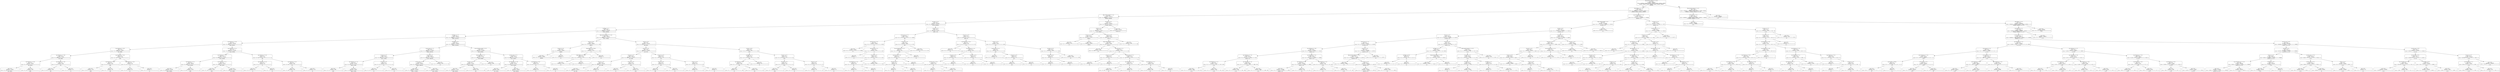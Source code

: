digraph Tree {
node [shape=box, style="rounded", color="black", fontname="helvetica"] ;
edge [fontname="helvetica"] ;
0 [label="http.request.method_1 <= -0.6\ngini = 0.9\nsamples = 5998620\nvalue = [399908, 399908, 399908, 399908, 399908, 399908, 399908\n399908, 399908, 399908, 399908, 399908, 399908, 399908\n399908]"] ;
1 [label="http.referer_1 <= -1.3\ngini = 0.8\nsamples = 2399448\nvalue = [0, 399908, 0, 0, 0, 0, 0, 0, 399908, 0, 0\n399908, 399908, 399908, 399908]"] ;
0 -> 1 [labeldistance=2.5, labelangle=45, headlabel="True"] ;
2 [label="http.content_length <= -0.1\ngini = 0.7\nsamples = 1199724\nvalue = [0, 399908, 0, 0, 0, 0, 0, 0, 0, 0, 0, 0, 0\n399908, 399908]"] ;
1 -> 2 ;
3 [label="tcp.seq <= -0.2\ngini = 0.6\nsamples = 850308\nvalue = [0, 394153, 0, 0, 0, 0, 0, 0, 0, 0, 0, 0, 0\n87059, 369096]"] ;
2 -> 3 ;
4 [label="tcp.flags <= 1.1\ngini = 0.6\nsamples = 809098\nvalue = [0, 393946, 0, 0, 0, 0, 0, 0, 0, 0, 0, 0, 0\n46168, 368984]"] ;
3 -> 4 ;
5 [label="tcp.flags <= -1.3\ngini = 0.6\nsamples = 629035\nvalue = [0, 254008, 0, 0, 0, 0, 0, 0, 0, 0, 0, 0, 0\n43551, 331476]"] ;
4 -> 5 ;
6 [label="tcp.checksum <= -0.8\ngini = 0.4\nsamples = 134192\nvalue = [0, 99825, 0, 0, 0, 0, 0, 0, 0, 0, 0, 0, 0\n3926, 30441]"] ;
5 -> 6 ;
7 [label="tcp.checksum <= -0.8\ngini = 0.4\nsamples = 22653\nvalue = [0, 16168, 0, 0, 0, 0, 0, 0, 0, 0, 0, 0, 0\n500, 5985]"] ;
6 -> 7 ;
8 [label="tcp.checksum <= -0.8\ngini = 0.4\nsamples = 22397\nvalue = [0, 16059, 0, 0, 0, 0, 0, 0, 0, 0, 0, 0, 0\n493, 5845]"] ;
7 -> 8 ;
9 [label="tcp.checksum <= -0.8\ngini = 0.4\nsamples = 22037\nvalue = [0, 15733, 0, 0, 0, 0, 0, 0, 0, 0, 0, 0, 0\n492, 5812]"] ;
8 -> 9 ;
10 [label="gini = 0.4\nsamples = 21628\nvalue = [0, 15515, 0, 0, 0, 0, 0, 0, 0, 0, 0, 0, 0\n491, 5622]"] ;
9 -> 10 ;
11 [label="gini = 0.5\nsamples = 409\nvalue = [0, 218, 0, 0, 0, 0, 0, 0, 0, 0, 0, 0, 0, 1\n190]"] ;
9 -> 11 ;
12 [label="tcp.checksum <= -0.8\ngini = 0.2\nsamples = 360\nvalue = [0, 326, 0, 0, 0, 0, 0, 0, 0, 0, 0, 0, 0, 1\n33]"] ;
8 -> 12 ;
13 [label="gini = 0.2\nsamples = 346\nvalue = [0, 316, 0, 0, 0, 0, 0, 0, 0, 0, 0, 0, 0, 1\n29]"] ;
12 -> 13 ;
14 [label="gini = 0.4\nsamples = 14\nvalue = [0, 10, 0, 0, 0, 0, 0, 0, 0, 0, 0, 0, 0, 0\n4]"] ;
12 -> 14 ;
15 [label="tcp.checksum <= -0.8\ngini = 0.5\nsamples = 256\nvalue = [0, 109, 0, 0, 0, 0, 0, 0, 0, 0, 0, 0, 0, 7\n140]"] ;
7 -> 15 ;
16 [label="tcp.checksum <= -0.8\ngini = 0.5\nsamples = 230\nvalue = [0, 91, 0, 0, 0, 0, 0, 0, 0, 0, 0, 0, 0, 6\n133]"] ;
15 -> 16 ;
17 [label="gini = 0.5\nsamples = 191\nvalue = [0, 90, 0, 0, 0, 0, 0, 0, 0, 0, 0, 0, 0, 1\n100]"] ;
16 -> 17 ;
18 [label="gini = 0.3\nsamples = 39\nvalue = [0, 1, 0, 0, 0, 0, 0, 0, 0, 0, 0, 0, 0, 5\n33]"] ;
16 -> 18 ;
19 [label="tcp.checksum <= -0.8\ngini = 0.4\nsamples = 26\nvalue = [0, 18, 0, 0, 0, 0, 0, 0, 0, 0, 0, 0, 0, 1\n7]"] ;
15 -> 19 ;
20 [label="gini = 0.4\nsamples = 25\nvalue = [0, 18, 0, 0, 0, 0, 0, 0, 0, 0, 0, 0, 0, 1\n6]"] ;
19 -> 20 ;
21 [label="gini = 0.0\nsamples = 1\nvalue = [0, 0, 0, 0, 0, 0, 0, 0, 0, 0, 0, 0, 0, 0\n1]"] ;
19 -> 21 ;
22 [label="tcp.checksum <= 1.8\ngini = 0.4\nsamples = 111539\nvalue = [0, 83657, 0, 0, 0, 0, 0, 0, 0, 0, 0, 0, 0\n3426, 24456]"] ;
6 -> 22 ;
23 [label="tcp.checksum <= 1.3\ngini = 0.4\nsamples = 111005\nvalue = [0, 83151, 0, 0, 0, 0, 0, 0, 0, 0, 0, 0, 0\n3416, 24438]"] ;
22 -> 23 ;
24 [label="tcp.checksum <= 1.3\ngini = 0.4\nsamples = 88792\nvalue = [0, 66962, 0, 0, 0, 0, 0, 0, 0, 0, 0, 0, 0\n2726, 19104]"] ;
23 -> 24 ;
25 [label="gini = 0.4\nsamples = 87558\nvalue = [0, 65919, 0, 0, 0, 0, 0, 0, 0, 0, 0, 0, 0\n2683, 18956]"] ;
24 -> 25 ;
26 [label="gini = 0.3\nsamples = 1234\nvalue = [0, 1043, 0, 0, 0, 0, 0, 0, 0, 0, 0, 0, 0, 43\n148]"] ;
24 -> 26 ;
27 [label="tcp.checksum <= 1.3\ngini = 0.4\nsamples = 22213\nvalue = [0, 16189, 0, 0, 0, 0, 0, 0, 0, 0, 0, 0, 0\n690, 5334]"] ;
23 -> 27 ;
28 [label="gini = 0.5\nsamples = 2072\nvalue = [0, 1324, 0, 0, 0, 0, 0, 0, 0, 0, 0, 0, 0, 18\n730]"] ;
27 -> 28 ;
29 [label="gini = 0.4\nsamples = 20141\nvalue = [0, 14865, 0, 0, 0, 0, 0, 0, 0, 0, 0, 0, 0\n672, 4604]"] ;
27 -> 29 ;
30 [label="tcp.checksum <= 1.8\ngini = 0.1\nsamples = 534\nvalue = [0, 506, 0, 0, 0, 0, 0, 0, 0, 0, 0, 0, 0, 10\n18]"] ;
22 -> 30 ;
31 [label="tcp.checksum <= 1.8\ngini = 0.3\nsamples = 29\nvalue = [0, 24, 0, 0, 0, 0, 0, 0, 0, 0, 0, 0, 0, 4\n1]"] ;
30 -> 31 ;
32 [label="gini = 0.2\nsamples = 25\nvalue = [0, 23, 0, 0, 0, 0, 0, 0, 0, 0, 0, 0, 0, 1\n1]"] ;
31 -> 32 ;
33 [label="gini = 0.4\nsamples = 4\nvalue = [0, 1, 0, 0, 0, 0, 0, 0, 0, 0, 0, 0, 0, 3\n0]"] ;
31 -> 33 ;
34 [label="tcp.checksum <= 1.8\ngini = 0.1\nsamples = 505\nvalue = [0, 482, 0, 0, 0, 0, 0, 0, 0, 0, 0, 0, 0, 6\n17]"] ;
30 -> 34 ;
35 [label="gini = 0.1\nsamples = 391\nvalue = [0, 368, 0, 0, 0, 0, 0, 0, 0, 0, 0, 0, 0, 6\n17]"] ;
34 -> 35 ;
36 [label="gini = 0.0\nsamples = 114\nvalue = [0, 114, 0, 0, 0, 0, 0, 0, 0, 0, 0, 0, 0, 0\n0]"] ;
34 -> 36 ;
37 [label="tcp.flags <= 0.2\ngini = 0.5\nsamples = 494843\nvalue = [0, 154183, 0, 0, 0, 0, 0, 0, 0, 0, 0, 0, 0\n39625, 301035]"] ;
5 -> 37 ;
38 [label="tcp.ack_raw <= -1.1\ngini = 0.6\nsamples = 371285\nvalue = [0, 132640, 0, 0, 0, 0, 0, 0, 0, 0, 0, 0, 0\n33066, 205579]"] ;
37 -> 38 ;
39 [label="tcp.seq <= -0.2\ngini = 0.5\nsamples = 25293\nvalue = [0, 5923, 0, 0, 0, 0, 0, 0, 0, 0, 0, 0, 0\n1931, 17439]"] ;
38 -> 39 ;
40 [label="tcp.checksum <= -1.2\ngini = 0.5\nsamples = 25129\nvalue = [0, 5781, 0, 0, 0, 0, 0, 0, 0, 0, 0, 0, 0\n1909, 17439]"] ;
39 -> 40 ;
41 [label="gini = 0.6\nsamples = 288\nvalue = [0, 121, 0, 0, 0, 0, 0, 0, 0, 0, 0, 0, 0, 23\n144]"] ;
40 -> 41 ;
42 [label="gini = 0.5\nsamples = 24841\nvalue = [0, 5660, 0, 0, 0, 0, 0, 0, 0, 0, 0, 0, 0\n1886, 17295]"] ;
40 -> 42 ;
43 [label="tcp.seq <= -0.2\ngini = 0.2\nsamples = 164\nvalue = [0, 142, 0, 0, 0, 0, 0, 0, 0, 0, 0, 0, 0, 22\n0]"] ;
39 -> 43 ;
44 [label="gini = 0.1\nsamples = 152\nvalue = [0, 142, 0, 0, 0, 0, 0, 0, 0, 0, 0, 0, 0, 10\n0]"] ;
43 -> 44 ;
45 [label="gini = 0.0\nsamples = 12\nvalue = [0, 0, 0, 0, 0, 0, 0, 0, 0, 0, 0, 0, 0, 12\n0]"] ;
43 -> 45 ;
46 [label="tcp.ack <= -0.2\ngini = 0.6\nsamples = 345992\nvalue = [0, 126717, 0, 0, 0, 0, 0, 0, 0, 0, 0, 0, 0\n31135, 188140]"] ;
38 -> 46 ;
47 [label="tcp.ack_raw <= 1.9\ngini = 0.6\nsamples = 345551\nvalue = [0, 126717, 0, 0, 0, 0, 0, 0, 0, 0, 0, 0, 0\n30694, 188140]"] ;
46 -> 47 ;
48 [label="gini = 0.6\nsamples = 323500\nvalue = [0, 120042, 0, 0, 0, 0, 0, 0, 0, 0, 0, 0, 0\n28871, 174587]"] ;
47 -> 48 ;
49 [label="gini = 0.5\nsamples = 22051\nvalue = [0, 6675, 0, 0, 0, 0, 0, 0, 0, 0, 0, 0, 0\n1823, 13553]"] ;
47 -> 49 ;
50 [label="gini = 0.0\nsamples = 441\nvalue = [0, 0, 0, 0, 0, 0, 0, 0, 0, 0, 0, 0, 0, 441\n0]"] ;
46 -> 50 ;
51 [label="tcp.connection.synack <= 2.3\ngini = 0.4\nsamples = 123558\nvalue = [0, 21543, 0, 0, 0, 0, 0, 0, 0, 0, 0, 0, 0\n6559, 95456]"] ;
37 -> 51 ;
52 [label="http.response <= 2.7\ngini = 0.3\nsamples = 77792\nvalue = [0, 12355, 0, 0, 0, 0, 0, 0, 0, 0, 0, 0, 0\n2438, 62999]"] ;
51 -> 52 ;
53 [label="tcp.seq <= -0.2\ngini = 0.3\nsamples = 77504\nvalue = [0, 12355, 0, 0, 0, 0, 0, 0, 0, 0, 0, 0, 0\n2150, 62999]"] ;
52 -> 53 ;
54 [label="gini = 0.3\nsamples = 77142\nvalue = [0, 12314, 0, 0, 0, 0, 0, 0, 0, 0, 0, 0, 0\n1885, 62943]"] ;
53 -> 54 ;
55 [label="gini = 0.4\nsamples = 362\nvalue = [0, 41, 0, 0, 0, 0, 0, 0, 0, 0, 0, 0, 0, 265\n56]"] ;
53 -> 55 ;
56 [label="gini = 0.0\nsamples = 288\nvalue = [0, 0, 0, 0, 0, 0, 0, 0, 0, 0, 0, 0, 0, 288\n0]"] ;
52 -> 56 ;
57 [label="tcp.ack_raw <= 2.1\ngini = 0.4\nsamples = 45766\nvalue = [0, 9188, 0, 0, 0, 0, 0, 0, 0, 0, 0, 0, 0\n4121, 32457]"] ;
51 -> 57 ;
58 [label="tcp.checksum <= -0.8\ngini = 0.4\nsamples = 45722\nvalue = [0, 9150, 0, 0, 0, 0, 0, 0, 0, 0, 0, 0, 0\n4119, 32453]"] ;
57 -> 58 ;
59 [label="gini = 0.5\nsamples = 6694\nvalue = [0, 1490, 0, 0, 0, 0, 0, 0, 0, 0, 0, 0, 0\n791, 4413]"] ;
58 -> 59 ;
60 [label="gini = 0.4\nsamples = 39028\nvalue = [0, 7660, 0, 0, 0, 0, 0, 0, 0, 0, 0, 0, 0\n3328, 28040]"] ;
58 -> 60 ;
61 [label="tcp.checksum <= 0.2\ngini = 0.2\nsamples = 44\nvalue = [0, 38, 0, 0, 0, 0, 0, 0, 0, 0, 0, 0, 0, 2\n4]"] ;
57 -> 61 ;
62 [label="gini = 0.0\nsamples = 35\nvalue = [0, 35, 0, 0, 0, 0, 0, 0, 0, 0, 0, 0, 0, 0\n0]"] ;
61 -> 62 ;
63 [label="gini = 0.6\nsamples = 9\nvalue = [0, 3, 0, 0, 0, 0, 0, 0, 0, 0, 0, 0, 0, 2\n4]"] ;
61 -> 63 ;
64 [label="http.request.version_0 <= -0.4\ngini = 0.4\nsamples = 180063\nvalue = [0, 139938, 0, 0, 0, 0, 0, 0, 0, 0, 0, 0, 0\n2617, 37508]"] ;
4 -> 64 ;
65 [label="tcp.len <= 0.0\ngini = 0.1\nsamples = 38640\nvalue = [0, 5, 0, 0, 0, 0, 0, 0, 0, 0, 0, 0, 0, 1708\n36927]"] ;
64 -> 65 ;
66 [label="tcp.ack <= -0.2\ngini = 0.0\nsamples = 36929\nvalue = [0, 0, 0, 0, 0, 0, 0, 0, 0, 0, 0, 0, 0, 3\n36926]"] ;
65 -> 66 ;
67 [label="gini = 0.0\nsamples = 36926\nvalue = [0, 0, 0, 0, 0, 0, 0, 0, 0, 0, 0, 0, 0, 0\n36926]"] ;
66 -> 67 ;
68 [label="gini = 0.0\nsamples = 3\nvalue = [0, 0, 0, 0, 0, 0, 0, 0, 0, 0, 0, 0, 0, 3\n0]"] ;
66 -> 68 ;
69 [label="http.referer_4 <= 323.4\ngini = 0.0\nsamples = 1711\nvalue = [0, 5, 0, 0, 0, 0, 0, 0, 0, 0, 0, 0, 0, 1705\n1]"] ;
65 -> 69 ;
70 [label="http.referer_2 <= 25.9\ngini = 0.0\nsamples = 1706\nvalue = [0, 0, 0, 0, 0, 0, 0, 0, 0, 0, 0, 0, 0, 1705\n1]"] ;
69 -> 70 ;
71 [label="gini = 0.0\nsamples = 1705\nvalue = [0, 0, 0, 0, 0, 0, 0, 0, 0, 0, 0, 0, 0, 1705\n0]"] ;
70 -> 71 ;
72 [label="gini = 0.0\nsamples = 1\nvalue = [0, 0, 0, 0, 0, 0, 0, 0, 0, 0, 0, 0, 0, 0\n1]"] ;
70 -> 72 ;
73 [label="gini = 0.0\nsamples = 5\nvalue = [0, 5, 0, 0, 0, 0, 0, 0, 0, 0, 0, 0, 0, 0\n0]"] ;
69 -> 73 ;
74 [label="tcp.len <= 0.7\ngini = 0.0\nsamples = 141423\nvalue = [0, 139933, 0, 0, 0, 0, 0, 0, 0, 0, 0, 0, 0\n909, 581]"] ;
64 -> 74 ;
75 [label="tcp.ack <= -0.2\ngini = 0.0\nsamples = 140464\nvalue = [0, 139871, 0, 0, 0, 0, 0, 0, 0, 0, 0, 0, 0\n219, 374]"] ;
74 -> 75 ;
76 [label="tcp.seq <= -0.2\ngini = 0.0\nsamples = 140283\nvalue = [0, 139871, 0, 0, 0, 0, 0, 0, 0, 0, 0, 0, 0\n112, 300]"] ;
75 -> 76 ;
77 [label="tcp.ack <= -0.2\ngini = 0.0\nsamples = 140130\nvalue = [0, 139830, 0, 0, 0, 0, 0, 0, 0, 0, 0, 0, 0\n101, 199]"] ;
76 -> 77 ;
78 [label="gini = 0.0\nsamples = 140110\nvalue = [0, 139830, 0, 0, 0, 0, 0, 0, 0, 0, 0, 0, 0\n86, 194]"] ;
77 -> 78 ;
79 [label="gini = 0.4\nsamples = 20\nvalue = [0, 0, 0, 0, 0, 0, 0, 0, 0, 0, 0, 0, 0, 15\n5]"] ;
77 -> 79 ;
80 [label="tcp.ack <= -0.2\ngini = 0.5\nsamples = 153\nvalue = [0, 41, 0, 0, 0, 0, 0, 0, 0, 0, 0, 0, 0, 11\n101]"] ;
76 -> 80 ;
81 [label="gini = 0.0\nsamples = 41\nvalue = [0, 41, 0, 0, 0, 0, 0, 0, 0, 0, 0, 0, 0, 0\n0]"] ;
80 -> 81 ;
82 [label="gini = 0.2\nsamples = 112\nvalue = [0, 0, 0, 0, 0, 0, 0, 0, 0, 0, 0, 0, 0, 11\n101]"] ;
80 -> 82 ;
83 [label="tcp.ack <= -0.2\ngini = 0.5\nsamples = 181\nvalue = [0, 0, 0, 0, 0, 0, 0, 0, 0, 0, 0, 0, 0, 107\n74]"] ;
75 -> 83 ;
84 [label="tcp.len <= 0.0\ngini = 0.4\nsamples = 91\nvalue = [0, 0, 0, 0, 0, 0, 0, 0, 0, 0, 0, 0, 0, 24\n67]"] ;
83 -> 84 ;
85 [label="gini = 0.0\nsamples = 58\nvalue = [0, 0, 0, 0, 0, 0, 0, 0, 0, 0, 0, 0, 0, 0\n58]"] ;
84 -> 85 ;
86 [label="gini = 0.4\nsamples = 33\nvalue = [0, 0, 0, 0, 0, 0, 0, 0, 0, 0, 0, 0, 0, 24\n9]"] ;
84 -> 86 ;
87 [label="tcp.len <= 0.5\ngini = 0.1\nsamples = 90\nvalue = [0, 0, 0, 0, 0, 0, 0, 0, 0, 0, 0, 0, 0, 83\n7]"] ;
83 -> 87 ;
88 [label="gini = 0.1\nsamples = 87\nvalue = [0, 0, 0, 0, 0, 0, 0, 0, 0, 0, 0, 0, 0, 83\n4]"] ;
87 -> 88 ;
89 [label="gini = 0.0\nsamples = 3\nvalue = [0, 0, 0, 0, 0, 0, 0, 0, 0, 0, 0, 0, 0, 0\n3]"] ;
87 -> 89 ;
90 [label="tcp.len <= 0.8\ngini = 0.4\nsamples = 959\nvalue = [0, 62, 0, 0, 0, 0, 0, 0, 0, 0, 0, 0, 0, 690\n207]"] ;
74 -> 90 ;
91 [label="tcp.flags <= 1.2\ngini = 0.3\nsamples = 706\nvalue = [0, 52, 0, 0, 0, 0, 0, 0, 0, 0, 0, 0, 0, 598\n56]"] ;
90 -> 91 ;
92 [label="tcp.checksum <= 0.7\ngini = 0.2\nsamples = 655\nvalue = [0, 1, 0, 0, 0, 0, 0, 0, 0, 0, 0, 0, 0, 598\n56]"] ;
91 -> 92 ;
93 [label="gini = 0.0\nsamples = 372\nvalue = [0, 1, 0, 0, 0, 0, 0, 0, 0, 0, 0, 0, 0, 366\n5]"] ;
92 -> 93 ;
94 [label="gini = 0.3\nsamples = 283\nvalue = [0, 0, 0, 0, 0, 0, 0, 0, 0, 0, 0, 0, 0, 232\n51]"] ;
92 -> 94 ;
95 [label="gini = 0.0\nsamples = 51\nvalue = [0, 51, 0, 0, 0, 0, 0, 0, 0, 0, 0, 0, 0, 0\n0]"] ;
91 -> 95 ;
96 [label="tcp.len <= 1.4\ngini = 0.5\nsamples = 253\nvalue = [0, 10, 0, 0, 0, 0, 0, 0, 0, 0, 0, 0, 0, 92\n151]"] ;
90 -> 96 ;
97 [label="tcp.seq <= -0.2\ngini = 0.1\nsamples = 164\nvalue = [0, 0, 0, 0, 0, 0, 0, 0, 0, 0, 0, 0, 0, 13\n151]"] ;
96 -> 97 ;
98 [label="gini = 0.1\nsamples = 161\nvalue = [0, 0, 0, 0, 0, 0, 0, 0, 0, 0, 0, 0, 0, 10\n151]"] ;
97 -> 98 ;
99 [label="gini = 0.0\nsamples = 3\nvalue = [0, 0, 0, 0, 0, 0, 0, 0, 0, 0, 0, 0, 0, 3\n0]"] ;
97 -> 99 ;
100 [label="tcp.len <= 2.6\ngini = 0.2\nsamples = 89\nvalue = [0, 10, 0, 0, 0, 0, 0, 0, 0, 0, 0, 0, 0, 79\n0]"] ;
96 -> 100 ;
101 [label="gini = 0.0\nsamples = 78\nvalue = [0, 0, 0, 0, 0, 0, 0, 0, 0, 0, 0, 0, 0, 78\n0]"] ;
100 -> 101 ;
102 [label="gini = 0.2\nsamples = 11\nvalue = [0, 10, 0, 0, 0, 0, 0, 0, 0, 0, 0, 0, 0, 1\n0]"] ;
100 -> 102 ;
103 [label="tcp.len <= 1.0\ngini = 0.0\nsamples = 41210\nvalue = [0, 207, 0, 0, 0, 0, 0, 0, 0, 0, 0, 0, 0\n40891, 112]"] ;
3 -> 103 ;
104 [label="tcp.ack_raw <= 1.7\ngini = 0.0\nsamples = 39100\nvalue = [0, 0, 0, 0, 0, 0, 0, 0, 0, 0, 0, 0, 0, 39035\n65]"] ;
103 -> 104 ;
105 [label="tcp.ack_raw <= 1.5\ngini = 0.0\nsamples = 35300\nvalue = [0, 0, 0, 0, 0, 0, 0, 0, 0, 0, 0, 0, 0, 35293\n7]"] ;
104 -> 105 ;
106 [label="gini = 0.0\nsamples = 33086\nvalue = [0, 0, 0, 0, 0, 0, 0, 0, 0, 0, 0, 0, 0, 33086\n0]"] ;
105 -> 106 ;
107 [label="tcp.ack_raw <= 1.5\ngini = 0.0\nsamples = 2214\nvalue = [0, 0, 0, 0, 0, 0, 0, 0, 0, 0, 0, 0, 0, 2207\n7]"] ;
105 -> 107 ;
108 [label="gini = 0.0\nsamples = 1\nvalue = [0, 0, 0, 0, 0, 0, 0, 0, 0, 0, 0, 0, 0, 0\n1]"] ;
107 -> 108 ;
109 [label="tcp.ack <= -0.2\ngini = 0.0\nsamples = 2213\nvalue = [0, 0, 0, 0, 0, 0, 0, 0, 0, 0, 0, 0, 0, 2207\n6]"] ;
107 -> 109 ;
110 [label="tcp.checksum <= 1.6\ngini = 0.2\nsamples = 48\nvalue = [0, 0, 0, 0, 0, 0, 0, 0, 0, 0, 0, 0, 0, 42\n6]"] ;
109 -> 110 ;
111 [label="gini = 0.1\nsamples = 44\nvalue = [0, 0, 0, 0, 0, 0, 0, 0, 0, 0, 0, 0, 0, 42\n2]"] ;
110 -> 111 ;
112 [label="gini = 0.0\nsamples = 4\nvalue = [0, 0, 0, 0, 0, 0, 0, 0, 0, 0, 0, 0, 0, 0\n4]"] ;
110 -> 112 ;
113 [label="gini = 0.0\nsamples = 2165\nvalue = [0, 0, 0, 0, 0, 0, 0, 0, 0, 0, 0, 0, 0, 2165\n0]"] ;
109 -> 113 ;
114 [label="tcp.ack <= -0.2\ngini = 0.0\nsamples = 3800\nvalue = [0, 0, 0, 0, 0, 0, 0, 0, 0, 0, 0, 0, 0, 3742\n58]"] ;
104 -> 114 ;
115 [label="tcp.connection.fin <= 1.5\ngini = 0.1\nsamples = 63\nvalue = [0, 0, 0, 0, 0, 0, 0, 0, 0, 0, 0, 0, 0, 5\n58]"] ;
114 -> 115 ;
116 [label="tcp.ack_raw <= 1.9\ngini = 0.1\nsamples = 61\nvalue = [0, 0, 0, 0, 0, 0, 0, 0, 0, 0, 0, 0, 0, 3\n58]"] ;
115 -> 116 ;
117 [label="tcp.seq <= -0.2\ngini = 0.0\nsamples = 59\nvalue = [0, 0, 0, 0, 0, 0, 0, 0, 0, 0, 0, 0, 0, 1\n58]"] ;
116 -> 117 ;
118 [label="gini = 0.2\nsamples = 9\nvalue = [0, 0, 0, 0, 0, 0, 0, 0, 0, 0, 0, 0, 0, 1\n8]"] ;
117 -> 118 ;
119 [label="gini = 0.0\nsamples = 50\nvalue = [0, 0, 0, 0, 0, 0, 0, 0, 0, 0, 0, 0, 0, 0\n50]"] ;
117 -> 119 ;
120 [label="gini = 0.0\nsamples = 2\nvalue = [0, 0, 0, 0, 0, 0, 0, 0, 0, 0, 0, 0, 0, 2\n0]"] ;
116 -> 120 ;
121 [label="gini = 0.0\nsamples = 2\nvalue = [0, 0, 0, 0, 0, 0, 0, 0, 0, 0, 0, 0, 0, 2\n0]"] ;
115 -> 121 ;
122 [label="gini = 0.0\nsamples = 3737\nvalue = [0, 0, 0, 0, 0, 0, 0, 0, 0, 0, 0, 0, 0, 3737\n0]"] ;
114 -> 122 ;
123 [label="tcp.ack <= -0.2\ngini = 0.2\nsamples = 2110\nvalue = [0, 207, 0, 0, 0, 0, 0, 0, 0, 0, 0, 0, 0\n1856, 47]"] ;
103 -> 123 ;
124 [label="tcp.checksum <= -0.6\ngini = 0.2\nsamples = 237\nvalue = [0, 207, 0, 0, 0, 0, 0, 0, 0, 0, 0, 0, 0, 30\n0]"] ;
123 -> 124 ;
125 [label="gini = 0.0\nsamples = 12\nvalue = [0, 0, 0, 0, 0, 0, 0, 0, 0, 0, 0, 0, 0, 12\n0]"] ;
124 -> 125 ;
126 [label="tcp.checksum <= 1.5\ngini = 0.1\nsamples = 225\nvalue = [0, 207, 0, 0, 0, 0, 0, 0, 0, 0, 0, 0, 0, 18\n0]"] ;
124 -> 126 ;
127 [label="tcp.seq <= -0.2\ngini = 0.1\nsamples = 211\nvalue = [0, 205, 0, 0, 0, 0, 0, 0, 0, 0, 0, 0, 0, 6\n0]"] ;
126 -> 127 ;
128 [label="tcp.ack_raw <= -0.9\ngini = 0.0\nsamples = 210\nvalue = [0, 205, 0, 0, 0, 0, 0, 0, 0, 0, 0, 0, 0, 5\n0]"] ;
127 -> 128 ;
129 [label="gini = 0.0\nsamples = 1\nvalue = [0, 0, 0, 0, 0, 0, 0, 0, 0, 0, 0, 0, 0, 1\n0]"] ;
128 -> 129 ;
130 [label="gini = 0.0\nsamples = 209\nvalue = [0, 205, 0, 0, 0, 0, 0, 0, 0, 0, 0, 0, 0, 4\n0]"] ;
128 -> 130 ;
131 [label="gini = 0.0\nsamples = 1\nvalue = [0, 0, 0, 0, 0, 0, 0, 0, 0, 0, 0, 0, 0, 1\n0]"] ;
127 -> 131 ;
132 [label="tcp.ack <= -0.2\ngini = 0.2\nsamples = 14\nvalue = [0, 2, 0, 0, 0, 0, 0, 0, 0, 0, 0, 0, 0, 12\n0]"] ;
126 -> 132 ;
133 [label="gini = 0.0\nsamples = 12\nvalue = [0, 0, 0, 0, 0, 0, 0, 0, 0, 0, 0, 0, 0, 12\n0]"] ;
132 -> 133 ;
134 [label="gini = 0.0\nsamples = 2\nvalue = [0, 2, 0, 0, 0, 0, 0, 0, 0, 0, 0, 0, 0, 0\n0]"] ;
132 -> 134 ;
135 [label="tcp.len <= 2.5\ngini = 0.0\nsamples = 1873\nvalue = [0, 0, 0, 0, 0, 0, 0, 0, 0, 0, 0, 0, 0, 1826\n47]"] ;
123 -> 135 ;
136 [label="tcp.ack_raw <= 1.5\ngini = 0.5\nsamples = 67\nvalue = [0, 0, 0, 0, 0, 0, 0, 0, 0, 0, 0, 0, 0, 23\n44]"] ;
135 -> 136 ;
137 [label="gini = 0.0\nsamples = 22\nvalue = [0, 0, 0, 0, 0, 0, 0, 0, 0, 0, 0, 0, 0, 22\n0]"] ;
136 -> 137 ;
138 [label="tcp.seq <= -0.2\ngini = 0.0\nsamples = 45\nvalue = [0, 0, 0, 0, 0, 0, 0, 0, 0, 0, 0, 0, 0, 1\n44]"] ;
136 -> 138 ;
139 [label="gini = 0.0\nsamples = 44\nvalue = [0, 0, 0, 0, 0, 0, 0, 0, 0, 0, 0, 0, 0, 0\n44]"] ;
138 -> 139 ;
140 [label="gini = 0.0\nsamples = 1\nvalue = [0, 0, 0, 0, 0, 0, 0, 0, 0, 0, 0, 0, 0, 1\n0]"] ;
138 -> 140 ;
141 [label="tcp.seq <= -0.2\ngini = 0.0\nsamples = 1806\nvalue = [0, 0, 0, 0, 0, 0, 0, 0, 0, 0, 0, 0, 0, 1803\n3]"] ;
135 -> 141 ;
142 [label="tcp.ack <= -0.2\ngini = 0.5\nsamples = 5\nvalue = [0, 0, 0, 0, 0, 0, 0, 0, 0, 0, 0, 0, 0, 2\n3]"] ;
141 -> 142 ;
143 [label="gini = 0.0\nsamples = 2\nvalue = [0, 0, 0, 0, 0, 0, 0, 0, 0, 0, 0, 0, 0, 2\n0]"] ;
142 -> 143 ;
144 [label="gini = 0.0\nsamples = 3\nvalue = [0, 0, 0, 0, 0, 0, 0, 0, 0, 0, 0, 0, 0, 0\n3]"] ;
142 -> 144 ;
145 [label="gini = 0.0\nsamples = 1801\nvalue = [0, 0, 0, 0, 0, 0, 0, 0, 0, 0, 0, 0, 0, 1801\n0]"] ;
141 -> 145 ;
146 [label="tcp.seq <= -0.2\ngini = 0.2\nsamples = 349416\nvalue = [0, 5755, 0, 0, 0, 0, 0, 0, 0, 0, 0, 0, 0\n312849, 30812]"] ;
2 -> 146 ;
147 [label="tcp.len <= 0.7\ngini = 0.3\nsamples = 37742\nvalue = [0, 5755, 0, 0, 0, 0, 0, 0, 0, 0, 0, 0, 0\n1175, 30812]"] ;
146 -> 147 ;
148 [label="tcp.ack <= -0.2\ngini = 0.0\nsamples = 31384\nvalue = [0, 0, 0, 0, 0, 0, 0, 0, 0, 0, 0, 0, 0, 572\n30812]"] ;
147 -> 148 ;
149 [label="gini = 0.0\nsamples = 572\nvalue = [0, 0, 0, 0, 0, 0, 0, 0, 0, 0, 0, 0, 0, 572\n0]"] ;
148 -> 149 ;
150 [label="gini = 0.0\nsamples = 30812\nvalue = [0, 0, 0, 0, 0, 0, 0, 0, 0, 0, 0, 0, 0, 0\n30812]"] ;
148 -> 150 ;
151 [label="tcp.len <= 0.8\ngini = 0.2\nsamples = 6358\nvalue = [0, 5755, 0, 0, 0, 0, 0, 0, 0, 0, 0, 0, 0\n603, 0]"] ;
147 -> 151 ;
152 [label="http.content_length <= 1.9\ngini = 0.1\nsamples = 6050\nvalue = [0, 5755, 0, 0, 0, 0, 0, 0, 0, 0, 0, 0, 0\n295, 0]"] ;
151 -> 152 ;
153 [label="gini = 0.0\nsamples = 4980\nvalue = [0, 4980, 0, 0, 0, 0, 0, 0, 0, 0, 0, 0, 0, 0\n0]"] ;
152 -> 153 ;
154 [label="tcp.ack_raw <= -1.1\ngini = 0.4\nsamples = 1070\nvalue = [0, 775, 0, 0, 0, 0, 0, 0, 0, 0, 0, 0, 0, 295\n0]"] ;
152 -> 154 ;
155 [label="tcp.ack <= -0.2\ngini = 0.2\nsamples = 60\nvalue = [0, 6, 0, 0, 0, 0, 0, 0, 0, 0, 0, 0, 0, 54\n0]"] ;
154 -> 155 ;
156 [label="gini = 0.0\nsamples = 54\nvalue = [0, 0, 0, 0, 0, 0, 0, 0, 0, 0, 0, 0, 0, 54\n0]"] ;
155 -> 156 ;
157 [label="gini = 0.0\nsamples = 6\nvalue = [0, 6, 0, 0, 0, 0, 0, 0, 0, 0, 0, 0, 0, 0\n0]"] ;
155 -> 157 ;
158 [label="tcp.ack_raw <= 1.3\ngini = 0.4\nsamples = 1010\nvalue = [0, 769, 0, 0, 0, 0, 0, 0, 0, 0, 0, 0, 0, 241\n0]"] ;
154 -> 158 ;
159 [label="tcp.checksum <= 1.4\ngini = 0.4\nsamples = 714\nvalue = [0, 514, 0, 0, 0, 0, 0, 0, 0, 0, 0, 0, 0, 200\n0]"] ;
158 -> 159 ;
160 [label="gini = 0.4\nsamples = 649\nvalue = [0, 482, 0, 0, 0, 0, 0, 0, 0, 0, 0, 0, 0, 167\n0]"] ;
159 -> 160 ;
161 [label="gini = 0.5\nsamples = 65\nvalue = [0, 32, 0, 0, 0, 0, 0, 0, 0, 0, 0, 0, 0, 33\n0]"] ;
159 -> 161 ;
162 [label="tcp.checksum <= 1.7\ngini = 0.2\nsamples = 296\nvalue = [0, 255, 0, 0, 0, 0, 0, 0, 0, 0, 0, 0, 0, 41\n0]"] ;
158 -> 162 ;
163 [label="gini = 0.2\nsamples = 289\nvalue = [0, 255, 0, 0, 0, 0, 0, 0, 0, 0, 0, 0, 0, 34\n0]"] ;
162 -> 163 ;
164 [label="gini = 0.0\nsamples = 7\nvalue = [0, 0, 0, 0, 0, 0, 0, 0, 0, 0, 0, 0, 0, 7\n0]"] ;
162 -> 164 ;
165 [label="gini = 0.0\nsamples = 308\nvalue = [0, 0, 0, 0, 0, 0, 0, 0, 0, 0, 0, 0, 0, 308\n0]"] ;
151 -> 165 ;
166 [label="gini = 0.0\nsamples = 311674\nvalue = [0, 0, 0, 0, 0, 0, 0, 0, 0, 0, 0, 0, 0\n311674, 0]"] ;
146 -> 166 ;
167 [label="tcp.connection.rst <= 1.9\ngini = 0.7\nsamples = 1199724\nvalue = [0, 0, 0, 0, 0, 0, 0, 0, 399908, 0, 0, 399908\n399908, 0, 0]"] ;
1 -> 167 ;
168 [label="http.content_length <= 0.1\ngini = 0.7\nsamples = 1121900\nvalue = [0, 0, 0, 0, 0, 0, 0, 0, 398080, 0, 0, 392411\n331409, 0, 0]"] ;
167 -> 168 ;
169 [label="tcp.len <= 0.4\ngini = 0.7\nsamples = 1094117\nvalue = [0, 0, 0, 0, 0, 0, 0, 0, 370297, 0, 0, 392411\n331409, 0, 0]"] ;
168 -> 169 ;
170 [label="tcp.len <= -0.1\ngini = 0.7\nsamples = 993992\nvalue = [0, 0, 0, 0, 0, 0, 0, 0, 352611, 0, 0, 324327\n317054, 0, 0]"] ;
169 -> 170 ;
171 [label="tcp.ack_raw <= -1.2\ngini = 0.7\nsamples = 931497\nvalue = [0, 0, 0, 0, 0, 0, 0, 0, 334782, 0, 0, 323956\n272759, 0, 0]"] ;
170 -> 171 ;
172 [label="tcp.checksum <= -0.8\ngini = 0.6\nsamples = 146751\nvalue = [0, 0, 0, 0, 0, 0, 0, 0, 35244, 0, 0, 33224\n78283, 0, 0]"] ;
171 -> 172 ;
173 [label="tcp.checksum <= -1.0\ngini = 0.6\nsamples = 21375\nvalue = [0, 0, 0, 0, 0, 0, 0, 0, 5004, 0, 0, 4415\n11956, 0, 0]"] ;
172 -> 173 ;
174 [label="tcp.checksum <= -1.1\ngini = 0.6\nsamples = 11572\nvalue = [0, 0, 0, 0, 0, 0, 0, 0, 2501, 0, 0, 2547, 6524\n0, 0]"] ;
173 -> 174 ;
175 [label="gini = 0.6\nsamples = 9697\nvalue = [0, 0, 0, 0, 0, 0, 0, 0, 2258, 0, 0, 2118, 5321\n0, 0]"] ;
174 -> 175 ;
176 [label="gini = 0.5\nsamples = 1875\nvalue = [0, 0, 0, 0, 0, 0, 0, 0, 243, 0, 0, 429, 1203\n0, 0]"] ;
174 -> 176 ;
177 [label="tcp.checksum <= -1.0\ngini = 0.6\nsamples = 9803\nvalue = [0, 0, 0, 0, 0, 0, 0, 0, 2503, 0, 0, 1868, 5432\n0, 0]"] ;
173 -> 177 ;
178 [label="gini = 0.6\nsamples = 3145\nvalue = [0, 0, 0, 0, 0, 0, 0, 0, 978, 0, 0, 582, 1585\n0, 0]"] ;
177 -> 178 ;
179 [label="gini = 0.6\nsamples = 6658\nvalue = [0, 0, 0, 0, 0, 0, 0, 0, 1525, 0, 0, 1286, 3847\n0, 0]"] ;
177 -> 179 ;
180 [label="tcp.checksum <= 1.8\ngini = 0.6\nsamples = 125376\nvalue = [0, 0, 0, 0, 0, 0, 0, 0, 30240, 0, 0, 28809\n66327, 0, 0]"] ;
172 -> 180 ;
181 [label="tcp.checksum <= 1.8\ngini = 0.6\nsamples = 124918\nvalue = [0, 0, 0, 0, 0, 0, 0, 0, 30066, 0, 0, 28685\n66167, 0, 0]"] ;
180 -> 181 ;
182 [label="gini = 0.6\nsamples = 124508\nvalue = [0, 0, 0, 0, 0, 0, 0, 0, 30010, 0, 0, 28632\n65866, 0, 0]"] ;
181 -> 182 ;
183 [label="gini = 0.4\nsamples = 410\nvalue = [0, 0, 0, 0, 0, 0, 0, 0, 56, 0, 0, 53, 301, 0\n0]"] ;
181 -> 183 ;
184 [label="tcp.checksum <= 1.8\ngini = 0.7\nsamples = 458\nvalue = [0, 0, 0, 0, 0, 0, 0, 0, 174, 0, 0, 124, 160\n0, 0]"] ;
180 -> 184 ;
185 [label="gini = 0.5\nsamples = 112\nvalue = [0, 0, 0, 0, 0, 0, 0, 0, 73, 0, 0, 27, 12, 0\n0]"] ;
184 -> 185 ;
186 [label="gini = 0.7\nsamples = 346\nvalue = [0, 0, 0, 0, 0, 0, 0, 0, 101, 0, 0, 97, 148\n0, 0]"] ;
184 -> 186 ;
187 [label="tcp.ack <= -0.2\ngini = 0.7\nsamples = 784746\nvalue = [0, 0, 0, 0, 0, 0, 0, 0, 299538, 0, 0, 290732\n194476, 0, 0]"] ;
171 -> 187 ;
188 [label="http.request.method_0 <= 0.7\ngini = 0.7\nsamples = 775709\nvalue = [0, 0, 0, 0, 0, 0, 0, 0, 299538, 0, 0, 290732\n185439, 0, 0]"] ;
187 -> 188 ;
189 [label="gini = 0.0\nsamples = 9082\nvalue = [0, 0, 0, 0, 0, 0, 0, 0, 9082, 0, 0, 0, 0, 0\n0]"] ;
188 -> 189 ;
190 [label="tcp.seq <= -0.2\ngini = 0.7\nsamples = 766627\nvalue = [0, 0, 0, 0, 0, 0, 0, 0, 290456, 0, 0, 290732\n185439, 0, 0]"] ;
188 -> 190 ;
191 [label="gini = 0.7\nsamples = 763231\nvalue = [0, 0, 0, 0, 0, 0, 0, 0, 290456, 0, 0, 290732\n182043, 0, 0]"] ;
190 -> 191 ;
192 [label="gini = 0.0\nsamples = 3396\nvalue = [0, 0, 0, 0, 0, 0, 0, 0, 0, 0, 0, 0, 3396, 0\n0]"] ;
190 -> 192 ;
193 [label="gini = 0.0\nsamples = 9037\nvalue = [0, 0, 0, 0, 0, 0, 0, 0, 0, 0, 0, 0, 9037, 0\n0]"] ;
187 -> 193 ;
194 [label="tcp.len <= 0.2\ngini = 0.4\nsamples = 62495\nvalue = [0, 0, 0, 0, 0, 0, 0, 0, 17829, 0, 0, 371\n44295, 0, 0]"] ;
170 -> 194 ;
195 [label="tcp.flags <= 1.0\ngini = 0.0\nsamples = 44062\nvalue = [0, 0, 0, 0, 0, 0, 0, 0, 12, 0, 0, 20, 44030\n0, 0]"] ;
194 -> 195 ;
196 [label="tcp.flags <= 0.8\ngini = 0.4\nsamples = 26\nvalue = [0, 0, 0, 0, 0, 0, 0, 0, 6, 0, 0, 20, 0, 0\n0]"] ;
195 -> 196 ;
197 [label="gini = 0.0\nsamples = 20\nvalue = [0, 0, 0, 0, 0, 0, 0, 0, 0, 0, 0, 20, 0, 0\n0]"] ;
196 -> 197 ;
198 [label="gini = 0.0\nsamples = 6\nvalue = [0, 0, 0, 0, 0, 0, 0, 0, 6, 0, 0, 0, 0, 0\n0]"] ;
196 -> 198 ;
199 [label="http.request.version_3 <= 8.7\ngini = 0.0\nsamples = 44036\nvalue = [0, 0, 0, 0, 0, 0, 0, 0, 6, 0, 0, 0, 44030, 0\n0]"] ;
195 -> 199 ;
200 [label="gini = 0.0\nsamples = 44030\nvalue = [0, 0, 0, 0, 0, 0, 0, 0, 0, 0, 0, 0, 44030, 0\n0]"] ;
199 -> 200 ;
201 [label="gini = 0.0\nsamples = 6\nvalue = [0, 0, 0, 0, 0, 0, 0, 0, 6, 0, 0, 0, 0, 0\n0]"] ;
199 -> 201 ;
202 [label="http.request.version_2 <= 2.9\ngini = 0.1\nsamples = 18433\nvalue = [0, 0, 0, 0, 0, 0, 0, 0, 17817, 0, 0, 351, 265\n0, 0]"] ;
194 -> 202 ;
203 [label="tcp.seq <= -0.2\ngini = 0.0\nsamples = 18097\nvalue = [0, 0, 0, 0, 0, 0, 0, 0, 17817, 0, 0, 15, 265\n0, 0]"] ;
202 -> 203 ;
204 [label="tcp.flags <= 1.0\ngini = 0.0\nsamples = 17818\nvalue = [0, 0, 0, 0, 0, 0, 0, 0, 17815, 0, 0, 3, 0, 0\n0]"] ;
203 -> 204 ;
205 [label="gini = 0.0\nsamples = 3\nvalue = [0, 0, 0, 0, 0, 0, 0, 0, 0, 0, 0, 3, 0, 0\n0]"] ;
204 -> 205 ;
206 [label="gini = 0.0\nsamples = 17815\nvalue = [0, 0, 0, 0, 0, 0, 0, 0, 17815, 0, 0, 0, 0, 0\n0]"] ;
204 -> 206 ;
207 [label="tcp.flags <= 1.1\ngini = 0.1\nsamples = 279\nvalue = [0, 0, 0, 0, 0, 0, 0, 0, 2, 0, 0, 12, 265, 0\n0]"] ;
203 -> 207 ;
208 [label="gini = 0.2\nsamples = 14\nvalue = [0, 0, 0, 0, 0, 0, 0, 0, 2, 0, 0, 12, 0, 0\n0]"] ;
207 -> 208 ;
209 [label="gini = 0.0\nsamples = 265\nvalue = [0, 0, 0, 0, 0, 0, 0, 0, 0, 0, 0, 0, 265, 0\n0]"] ;
207 -> 209 ;
210 [label="gini = 0.0\nsamples = 336\nvalue = [0, 0, 0, 0, 0, 0, 0, 0, 0, 0, 0, 336, 0, 0\n0]"] ;
202 -> 210 ;
211 [label="tcp.len <= 1.3\ngini = 0.5\nsamples = 100125\nvalue = [0, 0, 0, 0, 0, 0, 0, 0, 17686, 0, 0, 68084\n14355, 0, 0]"] ;
169 -> 211 ;
212 [label="tcp.seq <= -0.2\ngini = 0.0\nsamples = 69177\nvalue = [0, 0, 0, 0, 0, 0, 0, 0, 0, 0, 0, 68084, 1093\n0, 0]"] ;
211 -> 212 ;
213 [label="tcp.ack <= -0.2\ngini = 0.0\nsamples = 68153\nvalue = [0, 0, 0, 0, 0, 0, 0, 0, 0, 0, 0, 68072, 81\n0, 0]"] ;
212 -> 213 ;
214 [label="tcp.len <= 0.8\ngini = 0.0\nsamples = 68073\nvalue = [0, 0, 0, 0, 0, 0, 0, 0, 0, 0, 0, 68072, 1, 0\n0]"] ;
213 -> 214 ;
215 [label="gini = 0.0\nsamples = 60859\nvalue = [0, 0, 0, 0, 0, 0, 0, 0, 0, 0, 0, 60859, 0, 0\n0]"] ;
214 -> 215 ;
216 [label="tcp.len <= 0.9\ngini = 0.0\nsamples = 7214\nvalue = [0, 0, 0, 0, 0, 0, 0, 0, 0, 0, 0, 7213, 1, 0\n0]"] ;
214 -> 216 ;
217 [label="gini = 0.0\nsamples = 1\nvalue = [0, 0, 0, 0, 0, 0, 0, 0, 0, 0, 0, 0, 1, 0\n0]"] ;
216 -> 217 ;
218 [label="gini = 0.0\nsamples = 7213\nvalue = [0, 0, 0, 0, 0, 0, 0, 0, 0, 0, 0, 7213, 0, 0\n0]"] ;
216 -> 218 ;
219 [label="gini = 0.0\nsamples = 80\nvalue = [0, 0, 0, 0, 0, 0, 0, 0, 0, 0, 0, 0, 80, 0\n0]"] ;
213 -> 219 ;
220 [label="tcp.connection.fin <= 1.5\ngini = 0.0\nsamples = 1024\nvalue = [0, 0, 0, 0, 0, 0, 0, 0, 0, 0, 0, 12, 1012, 0\n0]"] ;
212 -> 220 ;
221 [label="gini = 0.0\nsamples = 1012\nvalue = [0, 0, 0, 0, 0, 0, 0, 0, 0, 0, 0, 0, 1012, 0\n0]"] ;
220 -> 221 ;
222 [label="gini = 0.0\nsamples = 12\nvalue = [0, 0, 0, 0, 0, 0, 0, 0, 0, 0, 0, 12, 0, 0\n0]"] ;
220 -> 222 ;
223 [label="tcp.seq <= -0.2\ngini = 0.5\nsamples = 30948\nvalue = [0, 0, 0, 0, 0, 0, 0, 0, 17686, 0, 0, 0, 13262\n0, 0]"] ;
211 -> 223 ;
224 [label="gini = 0.0\nsamples = 17686\nvalue = [0, 0, 0, 0, 0, 0, 0, 0, 17686, 0, 0, 0, 0, 0\n0]"] ;
223 -> 224 ;
225 [label="gini = 0.0\nsamples = 13262\nvalue = [0, 0, 0, 0, 0, 0, 0, 0, 0, 0, 0, 0, 13262, 0\n0]"] ;
223 -> 225 ;
226 [label="gini = 0.0\nsamples = 27783\nvalue = [0, 0, 0, 0, 0, 0, 0, 0, 27783, 0, 0, 0, 0, 0\n0]"] ;
168 -> 226 ;
227 [label="tcp.seq <= -0.2\ngini = 0.2\nsamples = 77824\nvalue = [0, 0, 0, 0, 0, 0, 0, 0, 1828, 0, 0, 7497\n68499, 0, 0]"] ;
167 -> 227 ;
228 [label="tcp.ack_raw <= -1.1\ngini = 0.1\nsamples = 69940\nvalue = [0, 0, 0, 0, 0, 0, 0, 0, 1828, 0, 0, 0, 68112\n0, 0]"] ;
227 -> 228 ;
229 [label="tcp.seq <= -0.2\ngini = 0.3\nsamples = 8833\nvalue = [0, 0, 0, 0, 0, 0, 0, 0, 1828, 0, 0, 0, 7005\n0, 0]"] ;
228 -> 229 ;
230 [label="tcp.checksum <= -1.2\ngini = 0.3\nsamples = 8760\nvalue = [0, 0, 0, 0, 0, 0, 0, 0, 1771, 0, 0, 0, 6989\n0, 0]"] ;
229 -> 230 ;
231 [label="gini = 0.0\nsamples = 90\nvalue = [0, 0, 0, 0, 0, 0, 0, 0, 0, 0, 0, 0, 90, 0\n0]"] ;
230 -> 231 ;
232 [label="tcp.checksum <= -1.1\ngini = 0.3\nsamples = 8670\nvalue = [0, 0, 0, 0, 0, 0, 0, 0, 1771, 0, 0, 0, 6899\n0, 0]"] ;
230 -> 232 ;
233 [label="tcp.seq <= -0.2\ngini = 0.5\nsamples = 188\nvalue = [0, 0, 0, 0, 0, 0, 0, 0, 79, 0, 0, 0, 109, 0\n0]"] ;
232 -> 233 ;
234 [label="gini = 0.0\nsamples = 79\nvalue = [0, 0, 0, 0, 0, 0, 0, 0, 79, 0, 0, 0, 0, 0\n0]"] ;
233 -> 234 ;
235 [label="gini = 0.0\nsamples = 109\nvalue = [0, 0, 0, 0, 0, 0, 0, 0, 0, 0, 0, 0, 109, 0\n0]"] ;
233 -> 235 ;
236 [label="tcp.checksum <= -1.0\ngini = 0.3\nsamples = 8482\nvalue = [0, 0, 0, 0, 0, 0, 0, 0, 1692, 0, 0, 0, 6790\n0, 0]"] ;
232 -> 236 ;
237 [label="tcp.seq <= -0.2\ngini = 0.2\nsamples = 495\nvalue = [0, 0, 0, 0, 0, 0, 0, 0, 41, 0, 0, 0, 454, 0\n0]"] ;
236 -> 237 ;
238 [label="gini = 0.1\nsamples = 43\nvalue = [0, 0, 0, 0, 0, 0, 0, 0, 41, 0, 0, 0, 2, 0\n0]"] ;
237 -> 238 ;
239 [label="gini = 0.0\nsamples = 452\nvalue = [0, 0, 0, 0, 0, 0, 0, 0, 0, 0, 0, 0, 452, 0\n0]"] ;
237 -> 239 ;
240 [label="tcp.seq <= -0.2\ngini = 0.3\nsamples = 7987\nvalue = [0, 0, 0, 0, 0, 0, 0, 0, 1651, 0, 0, 0, 6336\n0, 0]"] ;
236 -> 240 ;
241 [label="gini = 0.0\nsamples = 1446\nvalue = [0, 0, 0, 0, 0, 0, 0, 0, 1442, 0, 0, 0, 4, 0\n0]"] ;
240 -> 241 ;
242 [label="gini = 0.1\nsamples = 6541\nvalue = [0, 0, 0, 0, 0, 0, 0, 0, 209, 0, 0, 0, 6332\n0, 0]"] ;
240 -> 242 ;
243 [label="tcp.seq <= -0.2\ngini = 0.3\nsamples = 73\nvalue = [0, 0, 0, 0, 0, 0, 0, 0, 57, 0, 0, 0, 16, 0\n0]"] ;
229 -> 243 ;
244 [label="tcp.checksum <= -0.8\ngini = 0.3\nsamples = 67\nvalue = [0, 0, 0, 0, 0, 0, 0, 0, 57, 0, 0, 0, 10, 0\n0]"] ;
243 -> 244 ;
245 [label="gini = 0.0\nsamples = 1\nvalue = [0, 0, 0, 0, 0, 0, 0, 0, 0, 0, 0, 0, 1, 0\n0]"] ;
244 -> 245 ;
246 [label="tcp.checksum <= -0.3\ngini = 0.2\nsamples = 66\nvalue = [0, 0, 0, 0, 0, 0, 0, 0, 57, 0, 0, 0, 9, 0\n0]"] ;
244 -> 246 ;
247 [label="gini = 0.0\nsamples = 27\nvalue = [0, 0, 0, 0, 0, 0, 0, 0, 27, 0, 0, 0, 0, 0\n0]"] ;
246 -> 247 ;
248 [label="tcp.checksum <= 0.7\ngini = 0.4\nsamples = 39\nvalue = [0, 0, 0, 0, 0, 0, 0, 0, 30, 0, 0, 0, 9, 0\n0]"] ;
246 -> 248 ;
249 [label="gini = 0.4\nsamples = 8\nvalue = [0, 0, 0, 0, 0, 0, 0, 0, 2, 0, 0, 0, 6, 0\n0]"] ;
248 -> 249 ;
250 [label="gini = 0.2\nsamples = 31\nvalue = [0, 0, 0, 0, 0, 0, 0, 0, 28, 0, 0, 0, 3, 0\n0]"] ;
248 -> 250 ;
251 [label="gini = 0.0\nsamples = 6\nvalue = [0, 0, 0, 0, 0, 0, 0, 0, 0, 0, 0, 0, 6, 0\n0]"] ;
243 -> 251 ;
252 [label="gini = 0.0\nsamples = 61107\nvalue = [0, 0, 0, 0, 0, 0, 0, 0, 0, 0, 0, 0, 61107, 0\n0]"] ;
228 -> 252 ;
253 [label="tcp.seq <= -0.2\ngini = 0.1\nsamples = 7884\nvalue = [0, 0, 0, 0, 0, 0, 0, 0, 0, 0, 0, 7497, 387\n0, 0]"] ;
227 -> 253 ;
254 [label="tcp.ack <= -0.2\ngini = 0.0\nsamples = 7578\nvalue = [0, 0, 0, 0, 0, 0, 0, 0, 0, 0, 0, 7497, 81, 0\n0]"] ;
253 -> 254 ;
255 [label="tcp.checksum <= 0.8\ngini = 0.0\nsamples = 7575\nvalue = [0, 0, 0, 0, 0, 0, 0, 0, 0, 0, 0, 7497, 78, 0\n0]"] ;
254 -> 255 ;
256 [label="tcp.checksum <= 0.8\ngini = 0.0\nsamples = 5037\nvalue = [0, 0, 0, 0, 0, 0, 0, 0, 0, 0, 0, 4972, 65, 0\n0]"] ;
255 -> 256 ;
257 [label="tcp.checksum <= 0.8\ngini = 0.0\nsamples = 5036\nvalue = [0, 0, 0, 0, 0, 0, 0, 0, 0, 0, 0, 4972, 64, 0\n0]"] ;
256 -> 257 ;
258 [label="tcp.checksum <= 0.4\ngini = 0.0\nsamples = 4993\nvalue = [0, 0, 0, 0, 0, 0, 0, 0, 0, 0, 0, 4935, 58, 0\n0]"] ;
257 -> 258 ;
259 [label="gini = 0.0\nsamples = 4253\nvalue = [0, 0, 0, 0, 0, 0, 0, 0, 0, 0, 0, 4220, 33, 0\n0]"] ;
258 -> 259 ;
260 [label="gini = 0.1\nsamples = 740\nvalue = [0, 0, 0, 0, 0, 0, 0, 0, 0, 0, 0, 715, 25, 0\n0]"] ;
258 -> 260 ;
261 [label="tcp.checksum <= 0.8\ngini = 0.2\nsamples = 43\nvalue = [0, 0, 0, 0, 0, 0, 0, 0, 0, 0, 0, 37, 6, 0\n0]"] ;
257 -> 261 ;
262 [label="gini = 0.0\nsamples = 3\nvalue = [0, 0, 0, 0, 0, 0, 0, 0, 0, 0, 0, 0, 3, 0\n0]"] ;
261 -> 262 ;
263 [label="gini = 0.1\nsamples = 40\nvalue = [0, 0, 0, 0, 0, 0, 0, 0, 0, 0, 0, 37, 3, 0\n0]"] ;
261 -> 263 ;
264 [label="gini = 0.0\nsamples = 1\nvalue = [0, 0, 0, 0, 0, 0, 0, 0, 0, 0, 0, 0, 1, 0\n0]"] ;
256 -> 264 ;
265 [label="tcp.checksum <= 1.6\ngini = 0.0\nsamples = 2538\nvalue = [0, 0, 0, 0, 0, 0, 0, 0, 0, 0, 0, 2525, 13, 0\n0]"] ;
255 -> 265 ;
266 [label="tcp.checksum <= 1.1\ngini = 0.0\nsamples = 1992\nvalue = [0, 0, 0, 0, 0, 0, 0, 0, 0, 0, 0, 1989, 3, 0\n0]"] ;
265 -> 266 ;
267 [label="tcp.checksum <= 1.1\ngini = 0.0\nsamples = 759\nvalue = [0, 0, 0, 0, 0, 0, 0, 0, 0, 0, 0, 756, 3, 0\n0]"] ;
266 -> 267 ;
268 [label="gini = 0.0\nsamples = 755\nvalue = [0, 0, 0, 0, 0, 0, 0, 0, 0, 0, 0, 755, 0, 0\n0]"] ;
267 -> 268 ;
269 [label="gini = 0.4\nsamples = 4\nvalue = [0, 0, 0, 0, 0, 0, 0, 0, 0, 0, 0, 1, 3, 0\n0]"] ;
267 -> 269 ;
270 [label="gini = 0.0\nsamples = 1233\nvalue = [0, 0, 0, 0, 0, 0, 0, 0, 0, 0, 0, 1233, 0, 0\n0]"] ;
266 -> 270 ;
271 [label="tcp.checksum <= 1.6\ngini = 0.0\nsamples = 546\nvalue = [0, 0, 0, 0, 0, 0, 0, 0, 0, 0, 0, 536, 10, 0\n0]"] ;
265 -> 271 ;
272 [label="gini = 0.0\nsamples = 3\nvalue = [0, 0, 0, 0, 0, 0, 0, 0, 0, 0, 0, 0, 3, 0\n0]"] ;
271 -> 272 ;
273 [label="tcp.seq <= -0.2\ngini = 0.0\nsamples = 543\nvalue = [0, 0, 0, 0, 0, 0, 0, 0, 0, 0, 0, 536, 7, 0\n0]"] ;
271 -> 273 ;
274 [label="gini = 0.0\nsamples = 1\nvalue = [0, 0, 0, 0, 0, 0, 0, 0, 0, 0, 0, 0, 1, 0\n0]"] ;
273 -> 274 ;
275 [label="gini = 0.0\nsamples = 542\nvalue = [0, 0, 0, 0, 0, 0, 0, 0, 0, 0, 0, 536, 6, 0\n0]"] ;
273 -> 275 ;
276 [label="gini = 0.0\nsamples = 3\nvalue = [0, 0, 0, 0, 0, 0, 0, 0, 0, 0, 0, 0, 3, 0\n0]"] ;
254 -> 276 ;
277 [label="gini = 0.0\nsamples = 306\nvalue = [0, 0, 0, 0, 0, 0, 0, 0, 0, 0, 0, 0, 306, 0\n0]"] ;
253 -> 277 ;
278 [label="http.request.version_0 <= 0.7\ngini = 0.9\nsamples = 3599172\nvalue = [399908, 0, 399908, 399908, 399908, 399908, 399908\n399908, 0, 399908, 399908, 0, 0, 0, 0]"] ;
0 -> 278 [labeldistance=2.5, labelangle=-45, headlabel="False"] ;
279 [label="mqtt.topic_0 <= -0.0\ngini = 0.9\nsamples = 3199264\nvalue = [399908, 0, 399908, 399908, 399908, 399908, 0, 399908\n0, 399908, 399908, 0, 0, 0, 0]"] ;
278 -> 279 ;
280 [label="gini = 0.0\nsamples = 399908\nvalue = [0, 0, 0, 0, 0, 0, 0, 399908, 0, 0, 0, 0, 0\n0, 0]"] ;
279 -> 280 ;
281 [label="udp.stream <= -0.3\ngini = 0.9\nsamples = 2799356\nvalue = [399908, 0, 399908, 399908, 399908, 399908, 0, 0, 0\n399908, 399908, 0, 0, 0, 0]"] ;
279 -> 281 ;
282 [label="icmp.seq_le <= -0.2\ngini = 0.8\nsamples = 2399448\nvalue = [399908, 0, 399908, 399908, 0, 399908, 0, 0, 0\n399908, 399908, 0, 0, 0, 0]"] ;
281 -> 282 ;
283 [label="tcp.ack_raw <= -1.2\ngini = 0.8\nsamples = 2000778\nvalue = [399908, 0, 1238, 399908, 0, 399908, 0, 0, 0, 399908\n399908, 0, 0, 0, 0]"] ;
282 -> 283 ;
284 [label="tcp.checksum <= -1.3\ngini = 0.2\nsamples = 376328\nvalue = [14050, 0, 1238, 1, 0, 337124, 0, 0, 0, 24, 23891\n0, 0, 0, 0]"] ;
283 -> 284 ;
285 [label="icmp.seq_le <= -0.2\ngini = 0.0\nsamples = 276217\nvalue = [27, 0, 1238, 1, 0, 274926, 0, 0, 0, 24, 1, 0\n0, 0, 0]"] ;
284 -> 285 ;
286 [label="icmp.checksum <= -0.2\ngini = 0.0\nsamples = 160907\nvalue = [27, 0, 32, 1, 0, 160822, 0, 0, 0, 24, 1, 0, 0\n0, 0]"] ;
285 -> 286 ;
287 [label="arp.opcode <= 253.6\ngini = 0.2\nsamples = 552\nvalue = [27, 0, 4, 1, 0, 495, 0, 0, 0, 24, 1, 0, 0, 0\n0]"] ;
286 -> 287 ;
288 [label="gini = 0.2\nsamples = 547\nvalue = [26, 0, 3, 0, 0, 494, 0, 0, 0, 23, 1, 0, 0, 0\n0]"] ;
287 -> 288 ;
289 [label="gini = 0.8\nsamples = 5\nvalue = [1, 0, 1, 1, 0, 1, 0, 0, 0, 1, 0, 0, 0, 0\n0]"] ;
287 -> 289 ;
290 [label="icmp.seq_le <= -0.2\ngini = 0.0\nsamples = 160355\nvalue = [0, 0, 28, 0, 0, 160327, 0, 0, 0, 0, 0, 0, 0\n0, 0]"] ;
286 -> 290 ;
291 [label="gini = 0.0\nsamples = 154078\nvalue = [0, 0, 0, 0, 0, 154078, 0, 0, 0, 0, 0, 0, 0\n0, 0]"] ;
290 -> 291 ;
292 [label="gini = 0.0\nsamples = 6277\nvalue = [0, 0, 28, 0, 0, 6249, 0, 0, 0, 0, 0, 0, 0, 0\n0]"] ;
290 -> 292 ;
293 [label="icmp.seq_le <= -0.2\ngini = 0.0\nsamples = 115310\nvalue = [0, 0, 1206, 0, 0, 114104, 0, 0, 0, 0, 0, 0, 0\n0, 0]"] ;
285 -> 293 ;
294 [label="icmp.checksum <= 4.1\ngini = 0.0\nsamples = 88045\nvalue = [0, 0, 1204, 0, 0, 86841, 0, 0, 0, 0, 0, 0, 0\n0, 0]"] ;
293 -> 294 ;
295 [label="gini = 0.0\nsamples = 50718\nvalue = [0, 0, 916, 0, 0, 49802, 0, 0, 0, 0, 0, 0, 0\n0, 0]"] ;
294 -> 295 ;
296 [label="gini = 0.0\nsamples = 37327\nvalue = [0, 0, 288, 0, 0, 37039, 0, 0, 0, 0, 0, 0, 0\n0, 0]"] ;
294 -> 296 ;
297 [label="icmp.checksum <= 4.6\ngini = 0.0\nsamples = 27265\nvalue = [0, 0, 2, 0, 0, 27263, 0, 0, 0, 0, 0, 0, 0, 0\n0]"] ;
293 -> 297 ;
298 [label="gini = 0.0\nsamples = 14888\nvalue = [0, 0, 0, 0, 0, 14888, 0, 0, 0, 0, 0, 0, 0, 0\n0]"] ;
297 -> 298 ;
299 [label="gini = 0.0\nsamples = 12377\nvalue = [0, 0, 2, 0, 0, 12375, 0, 0, 0, 0, 0, 0, 0, 0\n0]"] ;
297 -> 299 ;
300 [label="tcp.checksum <= -0.7\ngini = 0.5\nsamples = 100111\nvalue = [14023, 0, 0, 0, 0, 62198, 0, 0, 0, 0, 23890, 0\n0, 0, 0]"] ;
284 -> 300 ;
301 [label="tcp.checksum <= -0.9\ngini = 0.6\nsamples = 15132\nvalue = [2732, 0, 0, 0, 0, 7672, 0, 0, 0, 0, 4728, 0, 0\n0, 0]"] ;
300 -> 301 ;
302 [label="tcp.checksum <= -1.2\ngini = 0.5\nsamples = 10174\nvalue = [1544, 0, 0, 0, 0, 6312, 0, 0, 0, 0, 2318, 0, 0\n0, 0]"] ;
301 -> 302 ;
303 [label="gini = 0.2\nsamples = 439\nvalue = [22, 0, 0, 0, 0, 36, 0, 0, 0, 0, 381, 0, 0, 0\n0]"] ;
302 -> 303 ;
304 [label="gini = 0.5\nsamples = 9735\nvalue = [1522, 0, 0, 0, 0, 6276, 0, 0, 0, 0, 1937, 0, 0\n0, 0]"] ;
302 -> 304 ;
305 [label="tcp.checksum <= -0.8\ngini = 0.6\nsamples = 4958\nvalue = [1188, 0, 0, 0, 0, 1360, 0, 0, 0, 0, 2410, 0, 0\n0, 0]"] ;
301 -> 305 ;
306 [label="gini = 0.5\nsamples = 2416\nvalue = [837, 0, 0, 0, 0, 0, 0, 0, 0, 0, 1579, 0, 0\n0, 0]"] ;
305 -> 306 ;
307 [label="gini = 0.6\nsamples = 2542\nvalue = [351, 0, 0, 0, 0, 1360, 0, 0, 0, 0, 831, 0, 0\n0, 0]"] ;
305 -> 307 ;
308 [label="tcp.checksum <= -0.6\ngini = 0.5\nsamples = 84979\nvalue = [11291, 0, 0, 0, 0, 54526, 0, 0, 0, 0, 19162, 0\n0, 0, 0]"] ;
300 -> 308 ;
309 [label="tcp.checksum <= -0.6\ngini = 0.3\nsamples = 7411\nvalue = [633, 0, 0, 0, 0, 6031, 0, 0, 0, 0, 747, 0, 0\n0, 0]"] ;
308 -> 309 ;
310 [label="gini = 0.4\nsamples = 4077\nvalue = [393, 0, 0, 0, 0, 3094, 0, 0, 0, 0, 590, 0, 0\n0, 0]"] ;
309 -> 310 ;
311 [label="gini = 0.2\nsamples = 3334\nvalue = [240, 0, 0, 0, 0, 2937, 0, 0, 0, 0, 157, 0, 0\n0, 0]"] ;
309 -> 311 ;
312 [label="tcp.checksum <= -0.5\ngini = 0.5\nsamples = 77568\nvalue = [10658, 0, 0, 0, 0, 48495, 0, 0, 0, 0, 18415, 0\n0, 0, 0]"] ;
308 -> 312 ;
313 [label="gini = 0.5\nsamples = 1381\nvalue = [405, 0, 0, 0, 0, 69, 0, 0, 0, 0, 907, 0, 0\n0, 0]"] ;
312 -> 313 ;
314 [label="gini = 0.5\nsamples = 76187\nvalue = [10253, 0, 0, 0, 0, 48426, 0, 0, 0, 0, 17508, 0\n0, 0, 0]"] ;
312 -> 314 ;
315 [label="tcp.ack_raw <= 0.5\ngini = 0.8\nsamples = 1624450\nvalue = [385858, 0, 0, 399907, 0, 62784, 0, 0, 0, 399884\n376017, 0, 0, 0, 0]"] ;
283 -> 315 ;
316 [label="tcp.seq <= -0.2\ngini = 0.7\nsamples = 1195670\nvalue = [91346, 0, 0, 399907, 0, 62784, 0, 0, 0, 399884\n241749, 0, 0, 0, 0]"] ;
315 -> 316 ;
317 [label="tcp.len <= -0.2\ngini = 0.6\nsamples = 931304\nvalue = [6309, 0, 0, 399907, 0, 62784, 0, 0, 0, 399884\n62420, 0, 0, 0, 0]"] ;
316 -> 317 ;
318 [label="tcp.connection.syn <= -0.3\ngini = 0.6\nsamples = 698136\nvalue = [6306, 0, 0, 166744, 0, 62784, 0, 0, 0, 399884\n62418, 0, 0, 0, 0]"] ;
317 -> 318 ;
319 [label="gini = 0.7\nsamples = 497560\nvalue = [6306, 0, 0, 166744, 0, 62784, 0, 0, 0, 199308\n62418, 0, 0, 0, 0]"] ;
318 -> 319 ;
320 [label="gini = 0.0\nsamples = 200576\nvalue = [0, 0, 0, 0, 0, 0, 0, 0, 0, 200576, 0, 0, 0\n0, 0]"] ;
318 -> 320 ;
321 [label="tcp.flags <= -0.6\ngini = 0.0\nsamples = 233168\nvalue = [3, 0, 0, 233163, 0, 0, 0, 0, 0, 0, 2, 0, 0\n0, 0]"] ;
317 -> 321 ;
322 [label="gini = 0.0\nsamples = 233163\nvalue = [0, 0, 0, 233163, 0, 0, 0, 0, 0, 0, 0, 0, 0\n0, 0]"] ;
321 -> 322 ;
323 [label="gini = 0.5\nsamples = 5\nvalue = [3, 0, 0, 0, 0, 0, 0, 0, 0, 0, 2, 0, 0, 0\n0]"] ;
321 -> 323 ;
324 [label="tcp.ack_raw <= -0.0\ngini = 0.4\nsamples = 264366\nvalue = [85037, 0, 0, 0, 0, 0, 0, 0, 0, 0, 179329, 0, 0\n0, 0]"] ;
316 -> 324 ;
325 [label="tcp.ack_raw <= -0.1\ngini = 0.5\nsamples = 138515\nvalue = [85023, 0, 0, 0, 0, 0, 0, 0, 0, 0, 53492, 0, 0\n0, 0]"] ;
324 -> 325 ;
326 [label="gini = 0.0\nsamples = 53576\nvalue = [84, 0, 0, 0, 0, 0, 0, 0, 0, 0, 53492, 0, 0\n0, 0]"] ;
325 -> 326 ;
327 [label="gini = 0.0\nsamples = 84939\nvalue = [84939, 0, 0, 0, 0, 0, 0, 0, 0, 0, 0, 0, 0, 0\n0]"] ;
325 -> 327 ;
328 [label="tcp.len <= 2.7\ngini = 0.0\nsamples = 125851\nvalue = [14, 0, 0, 0, 0, 0, 0, 0, 0, 0, 125837, 0, 0\n0, 0]"] ;
324 -> 328 ;
329 [label="gini = 0.0\nsamples = 125838\nvalue = [1, 0, 0, 0, 0, 0, 0, 0, 0, 0, 125837, 0, 0\n0, 0]"] ;
328 -> 329 ;
330 [label="gini = 0.0\nsamples = 13\nvalue = [13, 0, 0, 0, 0, 0, 0, 0, 0, 0, 0, 0, 0, 0\n0]"] ;
328 -> 330 ;
331 [label="tcp.ack_raw <= 0.8\ngini = 0.4\nsamples = 428780\nvalue = [294512, 0, 0, 0, 0, 0, 0, 0, 0, 0, 134268, 0\n0, 0, 0]"] ;
315 -> 331 ;
332 [label="tcp.ack_raw <= 0.5\ngini = 0.5\nsamples = 231114\nvalue = [106813, 0, 0, 0, 0, 0, 0, 0, 0, 0, 124301, 0\n0, 0, 0]"] ;
331 -> 332 ;
333 [label="tcp.connection.rst <= 1.9\ngini = 0.0\nsamples = 106212\nvalue = [105796, 0, 0, 0, 0, 0, 0, 0, 0, 0, 416, 0, 0\n0, 0]"] ;
332 -> 333 ;
334 [label="gini = 0.0\nsamples = 105330\nvalue = [105328, 0, 0, 0, 0, 0, 0, 0, 0, 0, 2, 0, 0\n0, 0]"] ;
333 -> 334 ;
335 [label="gini = 0.5\nsamples = 882\nvalue = [468, 0, 0, 0, 0, 0, 0, 0, 0, 0, 414, 0, 0, 0\n0]"] ;
333 -> 335 ;
336 [label="tcp.flags <= 0.2\ngini = 0.0\nsamples = 124902\nvalue = [1017, 0, 0, 0, 0, 0, 0, 0, 0, 0, 123885, 0, 0\n0, 0]"] ;
332 -> 336 ;
337 [label="gini = 0.0\nsamples = 122000\nvalue = [14, 0, 0, 0, 0, 0, 0, 0, 0, 0, 121986, 0, 0\n0, 0]"] ;
336 -> 337 ;
338 [label="gini = 0.5\nsamples = 2902\nvalue = [1003, 0, 0, 0, 0, 0, 0, 0, 0, 0, 1899, 0, 0\n0, 0]"] ;
336 -> 338 ;
339 [label="tcp.ack <= -0.2\ngini = 0.1\nsamples = 197666\nvalue = [187699, 0, 0, 0, 0, 0, 0, 0, 0, 0, 9967, 0, 0\n0, 0]"] ;
331 -> 339 ;
340 [label="tcp.checksum <= 1.7\ngini = 0.5\nsamples = 15407\nvalue = [5440, 0, 0, 0, 0, 0, 0, 0, 0, 0, 9967, 0, 0\n0, 0]"] ;
339 -> 340 ;
341 [label="gini = 0.5\nsamples = 14870\nvalue = [5403, 0, 0, 0, 0, 0, 0, 0, 0, 0, 9467, 0, 0\n0, 0]"] ;
340 -> 341 ;
342 [label="gini = 0.1\nsamples = 537\nvalue = [37, 0, 0, 0, 0, 0, 0, 0, 0, 0, 500, 0, 0, 0\n0]"] ;
340 -> 342 ;
343 [label="gini = 0.0\nsamples = 182259\nvalue = [182259, 0, 0, 0, 0, 0, 0, 0, 0, 0, 0, 0, 0\n0, 0]"] ;
339 -> 343 ;
344 [label="gini = 0.0\nsamples = 398670\nvalue = [0, 0, 398670, 0, 0, 0, 0, 0, 0, 0, 0, 0, 0\n0, 0]"] ;
282 -> 344 ;
345 [label="gini = 0.0\nsamples = 399908\nvalue = [0, 0, 0, 0, 399908, 0, 0, 0, 0, 0, 0, 0, 0\n0, 0]"] ;
281 -> 345 ;
346 [label="gini = 0.0\nsamples = 399908\nvalue = [0, 0, 0, 0, 0, 0, 399908, 0, 0, 0, 0, 0, 0\n0, 0]"] ;
278 -> 346 ;
}